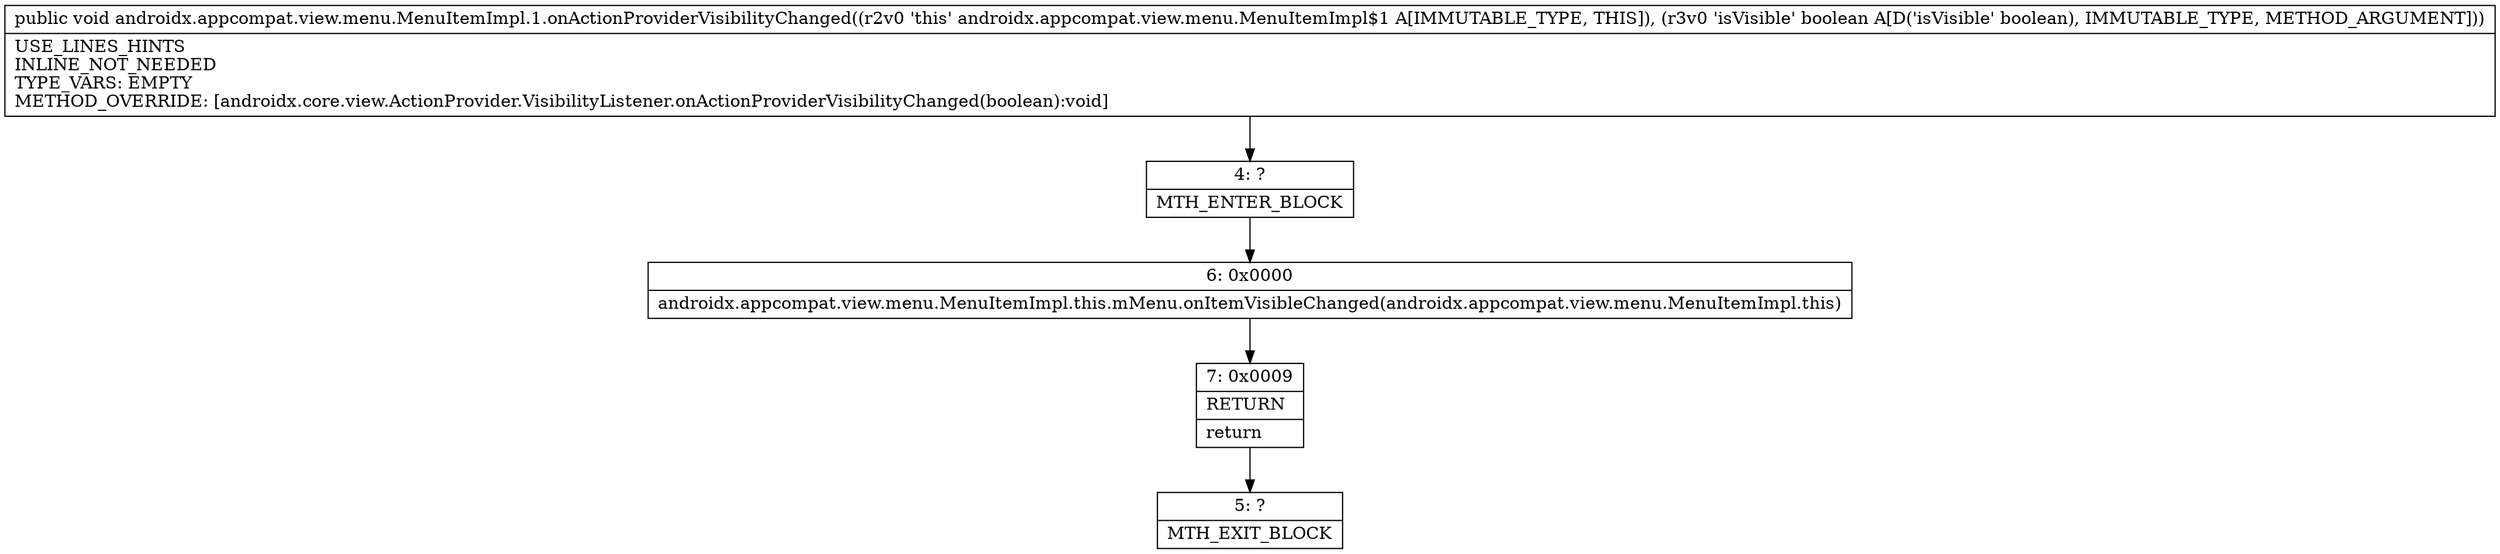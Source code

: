 digraph "CFG forandroidx.appcompat.view.menu.MenuItemImpl.1.onActionProviderVisibilityChanged(Z)V" {
Node_4 [shape=record,label="{4\:\ ?|MTH_ENTER_BLOCK\l}"];
Node_6 [shape=record,label="{6\:\ 0x0000|androidx.appcompat.view.menu.MenuItemImpl.this.mMenu.onItemVisibleChanged(androidx.appcompat.view.menu.MenuItemImpl.this)\l}"];
Node_7 [shape=record,label="{7\:\ 0x0009|RETURN\l|return\l}"];
Node_5 [shape=record,label="{5\:\ ?|MTH_EXIT_BLOCK\l}"];
MethodNode[shape=record,label="{public void androidx.appcompat.view.menu.MenuItemImpl.1.onActionProviderVisibilityChanged((r2v0 'this' androidx.appcompat.view.menu.MenuItemImpl$1 A[IMMUTABLE_TYPE, THIS]), (r3v0 'isVisible' boolean A[D('isVisible' boolean), IMMUTABLE_TYPE, METHOD_ARGUMENT]))  | USE_LINES_HINTS\lINLINE_NOT_NEEDED\lTYPE_VARS: EMPTY\lMETHOD_OVERRIDE: [androidx.core.view.ActionProvider.VisibilityListener.onActionProviderVisibilityChanged(boolean):void]\l}"];
MethodNode -> Node_4;Node_4 -> Node_6;
Node_6 -> Node_7;
Node_7 -> Node_5;
}

